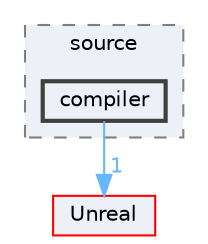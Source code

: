 digraph "compiler"
{
 // INTERACTIVE_SVG=YES
 // LATEX_PDF_SIZE
  bgcolor="transparent";
  edge [fontname=Helvetica,fontsize=10,labelfontname=Helvetica,labelfontsize=10];
  node [fontname=Helvetica,fontsize=10,shape=box,height=0.2,width=0.4];
  compound=true
  subgraph clusterdir_b9166249188ce33115fd7d5eed1849f2 {
    graph [ bgcolor="#edf0f7", pencolor="grey50", label="source", fontname=Helvetica,fontsize=10 style="filled,dashed", URL="dir_b9166249188ce33115fd7d5eed1849f2.html",tooltip=""]
  dir_34055573afe2015eca69f034a188d4ce [label="compiler", fillcolor="#edf0f7", color="grey25", style="filled,bold", URL="dir_34055573afe2015eca69f034a188d4ce.html",tooltip=""];
  }
  dir_2d15d0715a2692171bd03ed14a4a79af [label="Unreal", fillcolor="#edf0f7", color="red", style="filled", URL="dir_2d15d0715a2692171bd03ed14a4a79af.html",tooltip=""];
  dir_34055573afe2015eca69f034a188d4ce->dir_2d15d0715a2692171bd03ed14a4a79af [headlabel="1", labeldistance=1.5 headhref="dir_000012_000067.html" href="dir_000012_000067.html" color="steelblue1" fontcolor="steelblue1"];
}
